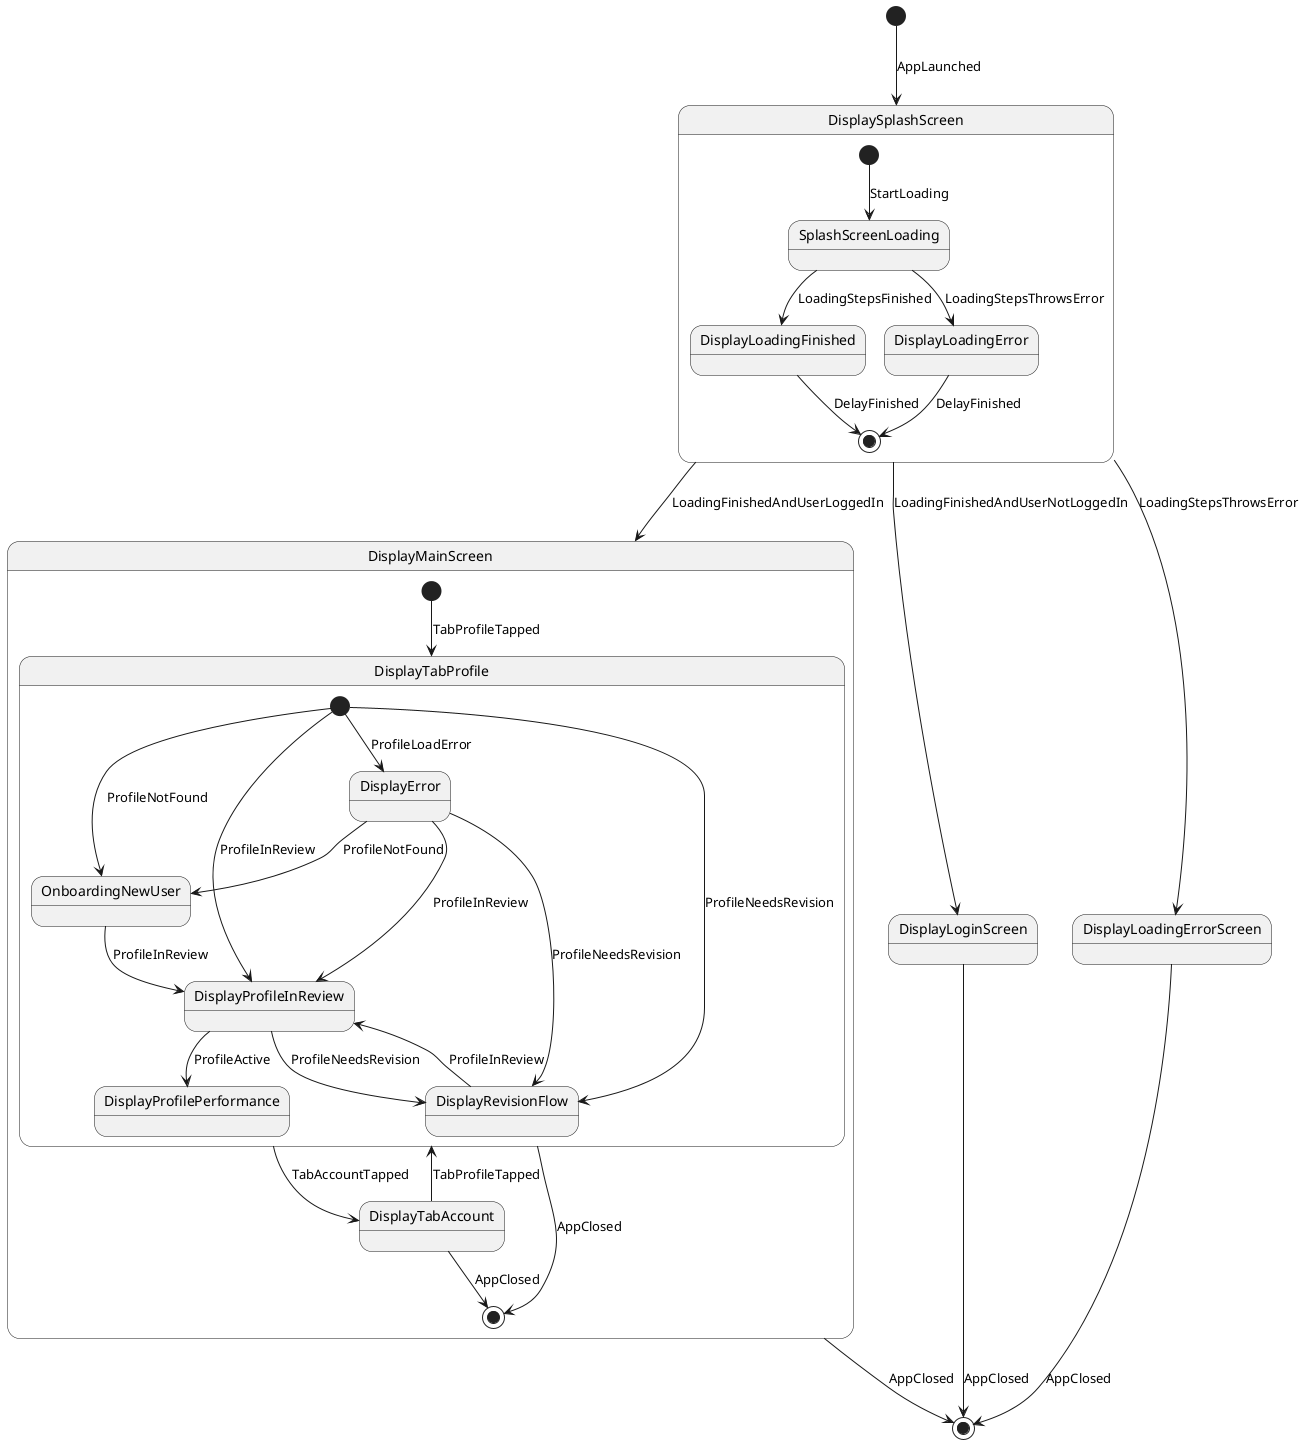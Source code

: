 @startuml

[*] --> DisplaySplashScreen : AppLaunched

DisplaySplashScreen --> DisplayMainScreen : LoadingFinishedAndUserLoggedIn
DisplaySplashScreen --> DisplayLoginScreen : LoadingFinishedAndUserNotLoggedIn
DisplaySplashScreen --> DisplayLoadingErrorScreen: LoadingStepsThrowsError

DisplayMainScreen --> [*] : AppClosed
DisplayLoginScreen --> [*] : AppClosed
DisplayLoadingErrorScreen --> [*] : AppClosed

state DisplaySplashScreen {
  [*] --> SplashScreenLoading : StartLoading

  SplashScreenLoading --> DisplayLoadingFinished : LoadingStepsFinished
  SplashScreenLoading --> DisplayLoadingError : LoadingStepsThrowsError

  DisplayLoadingFinished --> [*] : DelayFinished
  DisplayLoadingError --> [*] : DelayFinished
}

state DisplayMainScreen {
  [*] --> DisplayTabProfile : TabProfileTapped

  DisplayTabProfile --> DisplayTabAccount : TabAccountTapped
  DisplayTabProfile --> [*] : AppClosed

  DisplayTabAccount --> DisplayTabProfile : TabProfileTapped
  DisplayTabAccount --> [*] : AppClosed

  state DisplayTabProfile {
    [*] --> OnboardingNewUser : ProfileNotFound

    OnboardingNewUser --> DisplayProfileInReview : ProfileInReview

    [*] --> DisplayError : ProfileLoadError
    DisplayError --> OnboardingNewUser : ProfileNotFound
    DisplayError --> DisplayProfileInReview : ProfileInReview
    DisplayError --> DisplayRevisionFlow : ProfileNeedsRevision

    [*] --> DisplayRevisionFlow : ProfileNeedsRevision
    DisplayRevisionFlow --> DisplayProfileInReview : ProfileInReview

    [*] --> DisplayProfileInReview : ProfileInReview
    DisplayProfileInReview --> DisplayRevisionFlow : ProfileNeedsRevision
    DisplayProfileInReview --> DisplayProfilePerformance : ProfileActive

  }

}

@enduml